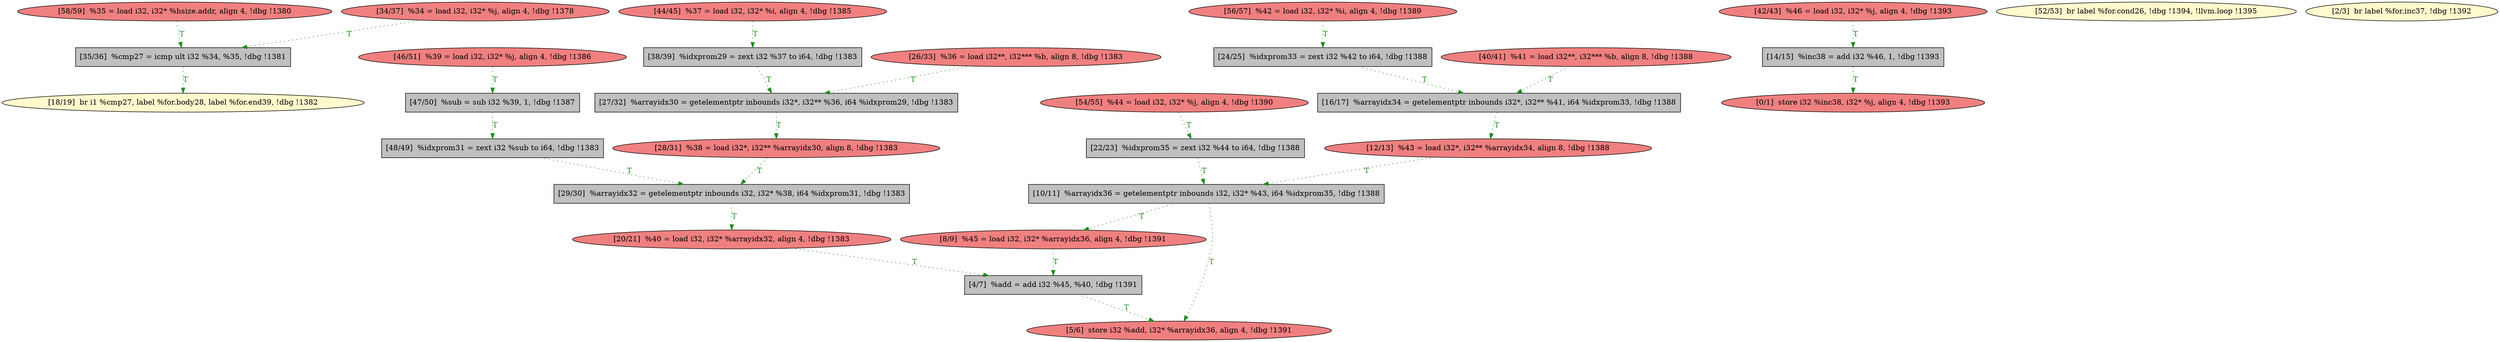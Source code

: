 
digraph G {


node1508 [fillcolor=lemonchiffon,label="[18/19]  br i1 %cmp27, label %for.body28, label %for.end39, !dbg !1382",shape=ellipse,style=filled ]
node1507 [fillcolor=lightcoral,label="[5/6]  store i32 %add, i32* %arrayidx36, align 4, !dbg !1391",shape=ellipse,style=filled ]
node1514 [fillcolor=lightcoral,label="[54/55]  %44 = load i32, i32* %j, align 4, !dbg !1390",shape=ellipse,style=filled ]
node1505 [fillcolor=grey,label="[14/15]  %inc38 = add i32 %46, 1, !dbg !1393",shape=rectangle,style=filled ]
node1512 [fillcolor=grey,label="[47/50]  %sub = sub i32 %39, 1, !dbg !1387",shape=rectangle,style=filled ]
node1504 [fillcolor=grey,label="[16/17]  %arrayidx34 = getelementptr inbounds i32*, i32** %41, i64 %idxprom33, !dbg !1388",shape=rectangle,style=filled ]
node1503 [fillcolor=lightcoral,label="[0/1]  store i32 %inc38, i32* %j, align 4, !dbg !1393",shape=ellipse,style=filled ]
node1502 [fillcolor=grey,label="[4/7]  %add = add i32 %45, %40, !dbg !1391",shape=rectangle,style=filled ]
node1511 [fillcolor=grey,label="[29/30]  %arrayidx32 = getelementptr inbounds i32, i32* %38, i64 %idxprom31, !dbg !1383",shape=rectangle,style=filled ]
node1489 [fillcolor=grey,label="[35/36]  %cmp27 = icmp ult i32 %34, %35, !dbg !1381",shape=rectangle,style=filled ]
node1509 [fillcolor=lightcoral,label="[20/21]  %40 = load i32, i32* %arrayidx32, align 4, !dbg !1383",shape=ellipse,style=filled ]
node1506 [fillcolor=grey,label="[38/39]  %idxprom29 = zext i32 %37 to i64, !dbg !1383",shape=rectangle,style=filled ]
node1488 [fillcolor=grey,label="[22/23]  %idxprom35 = zext i32 %44 to i64, !dbg !1388",shape=rectangle,style=filled ]
node1490 [fillcolor=grey,label="[48/49]  %idxprom31 = zext i32 %sub to i64, !dbg !1383",shape=rectangle,style=filled ]
node1485 [fillcolor=grey,label="[27/32]  %arrayidx30 = getelementptr inbounds i32*, i32** %36, i64 %idxprom29, !dbg !1383",shape=rectangle,style=filled ]
node1486 [fillcolor=lightcoral,label="[26/33]  %36 = load i32**, i32*** %b, align 8, !dbg !1383",shape=ellipse,style=filled ]
node1487 [fillcolor=grey,label="[24/25]  %idxprom33 = zext i32 %42 to i64, !dbg !1388",shape=rectangle,style=filled ]
node1491 [fillcolor=lemonchiffon,label="[52/53]  br label %for.cond26, !dbg !1394, !llvm.loop !1395",shape=ellipse,style=filled ]
node1510 [fillcolor=lightcoral,label="[58/59]  %35 = load i32, i32* %hsize.addr, align 4, !dbg !1380",shape=ellipse,style=filled ]
node1492 [fillcolor=lightcoral,label="[34/37]  %34 = load i32, i32* %j, align 4, !dbg !1378",shape=ellipse,style=filled ]
node1495 [fillcolor=lightcoral,label="[44/45]  %37 = load i32, i32* %i, align 4, !dbg !1385",shape=ellipse,style=filled ]
node1493 [fillcolor=lightcoral,label="[28/31]  %38 = load i32*, i32** %arrayidx30, align 8, !dbg !1383",shape=ellipse,style=filled ]
node1513 [fillcolor=lightcoral,label="[56/57]  %42 = load i32, i32* %i, align 4, !dbg !1389",shape=ellipse,style=filled ]
node1496 [fillcolor=lightcoral,label="[42/43]  %46 = load i32, i32* %j, align 4, !dbg !1393",shape=ellipse,style=filled ]
node1501 [fillcolor=grey,label="[10/11]  %arrayidx36 = getelementptr inbounds i32, i32* %43, i64 %idxprom35, !dbg !1388",shape=rectangle,style=filled ]
node1498 [fillcolor=lightcoral,label="[12/13]  %43 = load i32*, i32** %arrayidx34, align 8, !dbg !1388",shape=ellipse,style=filled ]
node1494 [fillcolor=lightcoral,label="[40/41]  %41 = load i32**, i32*** %b, align 8, !dbg !1388",shape=ellipse,style=filled ]
node1497 [fillcolor=lightcoral,label="[46/51]  %39 = load i32, i32* %j, align 4, !dbg !1386",shape=ellipse,style=filled ]
node1499 [fillcolor=lightcoral,label="[8/9]  %45 = load i32, i32* %arrayidx36, align 4, !dbg !1391",shape=ellipse,style=filled ]
node1500 [fillcolor=lemonchiffon,label="[2/3]  br label %for.inc37, !dbg !1392",shape=ellipse,style=filled ]

node1514->node1488 [style=dotted,color=forestgreen,label="T",fontcolor=forestgreen ]
node1496->node1505 [style=dotted,color=forestgreen,label="T",fontcolor=forestgreen ]
node1495->node1506 [style=dotted,color=forestgreen,label="T",fontcolor=forestgreen ]
node1510->node1489 [style=dotted,color=forestgreen,label="T",fontcolor=forestgreen ]
node1497->node1512 [style=dotted,color=forestgreen,label="T",fontcolor=forestgreen ]
node1509->node1502 [style=dotted,color=forestgreen,label="T",fontcolor=forestgreen ]
node1499->node1502 [style=dotted,color=forestgreen,label="T",fontcolor=forestgreen ]
node1513->node1487 [style=dotted,color=forestgreen,label="T",fontcolor=forestgreen ]
node1494->node1504 [style=dotted,color=forestgreen,label="T",fontcolor=forestgreen ]
node1489->node1508 [style=dotted,color=forestgreen,label="T",fontcolor=forestgreen ]
node1492->node1489 [style=dotted,color=forestgreen,label="T",fontcolor=forestgreen ]
node1498->node1501 [style=dotted,color=forestgreen,label="T",fontcolor=forestgreen ]
node1486->node1485 [style=dotted,color=forestgreen,label="T",fontcolor=forestgreen ]
node1501->node1499 [style=dotted,color=forestgreen,label="T",fontcolor=forestgreen ]
node1506->node1485 [style=dotted,color=forestgreen,label="T",fontcolor=forestgreen ]
node1487->node1504 [style=dotted,color=forestgreen,label="T",fontcolor=forestgreen ]
node1488->node1501 [style=dotted,color=forestgreen,label="T",fontcolor=forestgreen ]
node1502->node1507 [style=dotted,color=forestgreen,label="T",fontcolor=forestgreen ]
node1485->node1493 [style=dotted,color=forestgreen,label="T",fontcolor=forestgreen ]
node1512->node1490 [style=dotted,color=forestgreen,label="T",fontcolor=forestgreen ]
node1493->node1511 [style=dotted,color=forestgreen,label="T",fontcolor=forestgreen ]
node1504->node1498 [style=dotted,color=forestgreen,label="T",fontcolor=forestgreen ]
node1490->node1511 [style=dotted,color=forestgreen,label="T",fontcolor=forestgreen ]
node1511->node1509 [style=dotted,color=forestgreen,label="T",fontcolor=forestgreen ]
node1505->node1503 [style=dotted,color=forestgreen,label="T",fontcolor=forestgreen ]
node1501->node1507 [style=dotted,color=forestgreen,label="T",fontcolor=forestgreen ]


}
